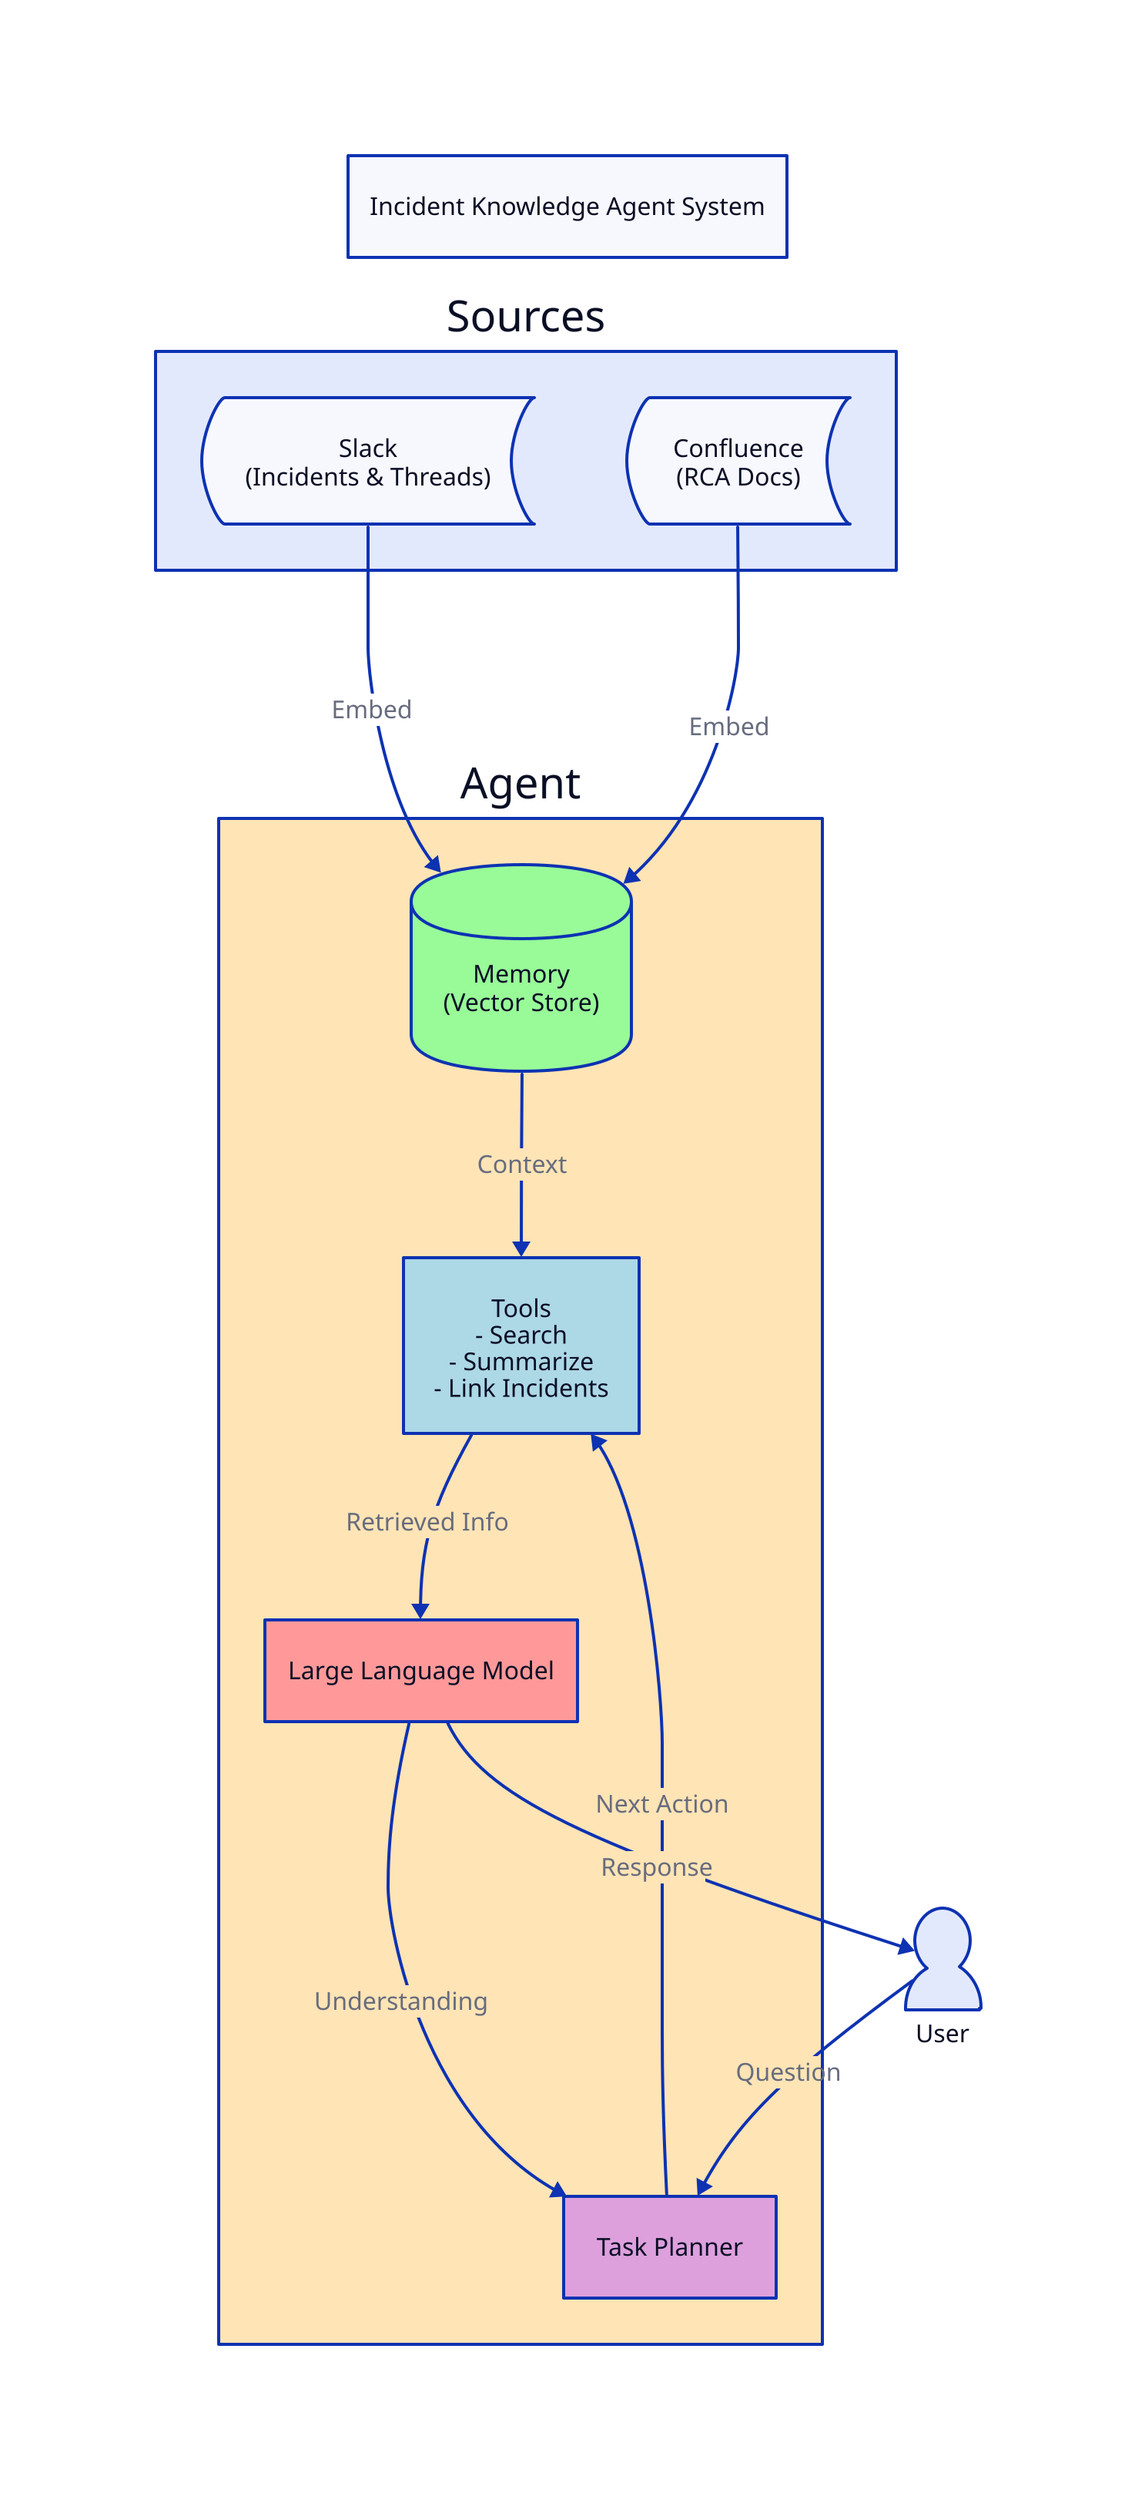 title: Incident Knowledge Agent System {
  near: top-center
}

# Data Sources
Sources: {
  Slack: {
    shape: stored_data
    label: "Slack\n(Incidents & Threads)"
  }

  Confluence: {
    shape: stored_data
    label: "Confluence\n(RCA Docs)"
  }
}

# Agent System
Agent: {
  style.fill: "#FFE4B5"
  
  Memory: {
    shape: cylinder
    style.fill: "#98FB98"
    label: "Memory\n(Vector Store)"
  }

  Tools: {
    shape: rectangle
    style.fill: "#ADD8E6"
    label: "Tools\n- Search\n- Summarize\n- Link Incidents"
  }

  LLM: {
    shape: rectangle
    style.fill: "#FF9999"
    label: "Large Language Model"
  }

  Planner: {
    shape: rectangle
    style.fill: "#DDA0DD"
    label: "Task Planner"
  }
}

# User Interface
User: {
  shape: person
}

# Connections
Sources.Slack -> Agent.Memory: "Embed"
Sources.Confluence -> Agent.Memory: "Embed"
Agent.Memory -> Agent.Tools: "Context"
Agent.Tools -> Agent.LLM: "Retrieved Info"
Agent.LLM -> Agent.Planner: "Understanding"
Agent.Planner -> Agent.Tools: "Next Action"
User -> Agent.Planner: "Question"
Agent.LLM -> User: "Response"

# Metadata
direction: down 